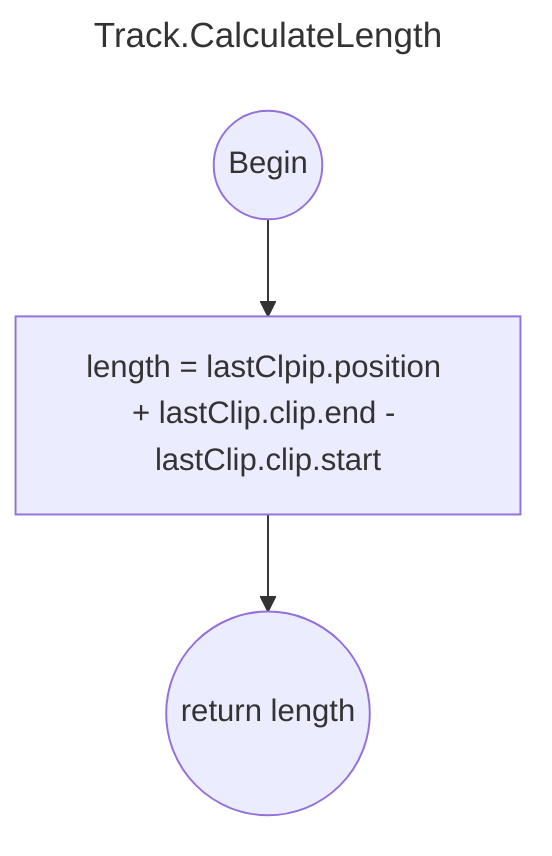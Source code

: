 ---
title: Track.CalculateLength
---
flowchart
    Start((Begin))
    Start --> length["length = lastClpip.position + lastClip.clip.end - lastClip.clip.start"]
    length --> End((return length))